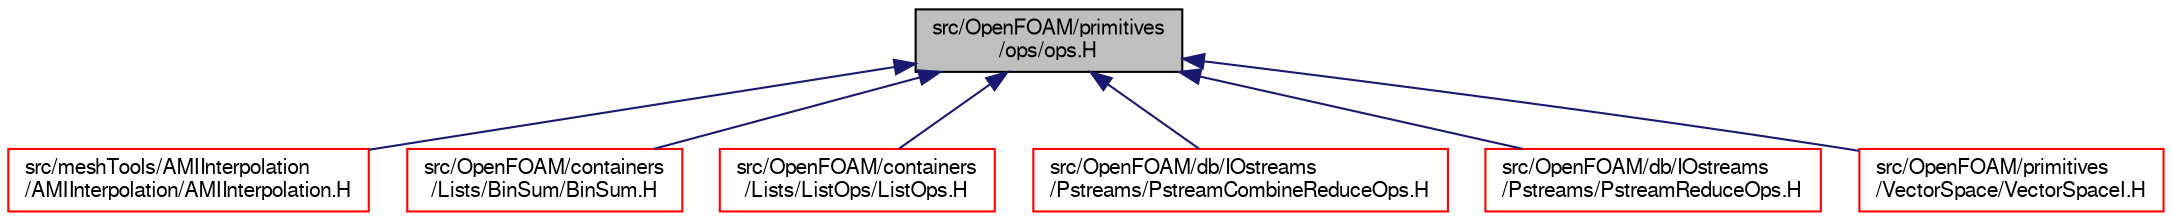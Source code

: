 digraph "src/OpenFOAM/primitives/ops/ops.H"
{
  bgcolor="transparent";
  edge [fontname="FreeSans",fontsize="10",labelfontname="FreeSans",labelfontsize="10"];
  node [fontname="FreeSans",fontsize="10",shape=record];
  Node1 [label="src/OpenFOAM/primitives\l/ops/ops.H",height=0.2,width=0.4,color="black", fillcolor="grey75", style="filled", fontcolor="black"];
  Node1 -> Node2 [dir="back",color="midnightblue",fontsize="10",style="solid",fontname="FreeSans"];
  Node2 [label="src/meshTools/AMIInterpolation\l/AMIInterpolation/AMIInterpolation.H",height=0.2,width=0.4,color="red",URL="$a07241.html"];
  Node1 -> Node346 [dir="back",color="midnightblue",fontsize="10",style="solid",fontname="FreeSans"];
  Node346 [label="src/OpenFOAM/containers\l/Lists/BinSum/BinSum.H",height=0.2,width=0.4,color="red",URL="$a08606.html"];
  Node1 -> Node348 [dir="back",color="midnightblue",fontsize="10",style="solid",fontname="FreeSans"];
  Node348 [label="src/OpenFOAM/containers\l/Lists/ListOps/ListOps.H",height=0.2,width=0.4,color="red",URL="$a08687.html",tooltip="Various functions to operate on Lists. "];
  Node1 -> Node523 [dir="back",color="midnightblue",fontsize="10",style="solid",fontname="FreeSans"];
  Node523 [label="src/OpenFOAM/db/IOstreams\l/Pstreams/PstreamCombineReduceOps.H",height=0.2,width=0.4,color="red",URL="$a09143.html",tooltip="Combination-Reduction operation for a parallel run. The information from all nodes is collected on th..."];
  Node1 -> Node526 [dir="back",color="midnightblue",fontsize="10",style="solid",fontname="FreeSans"];
  Node526 [label="src/OpenFOAM/db/IOstreams\l/Pstreams/PstreamReduceOps.H",height=0.2,width=0.4,color="red",URL="$a09146.html"];
  Node1 -> Node4615 [dir="back",color="midnightblue",fontsize="10",style="solid",fontname="FreeSans"];
  Node4615 [label="src/OpenFOAM/primitives\l/VectorSpace/VectorSpaceI.H",height=0.2,width=0.4,color="red",URL="$a12866.html"];
}
